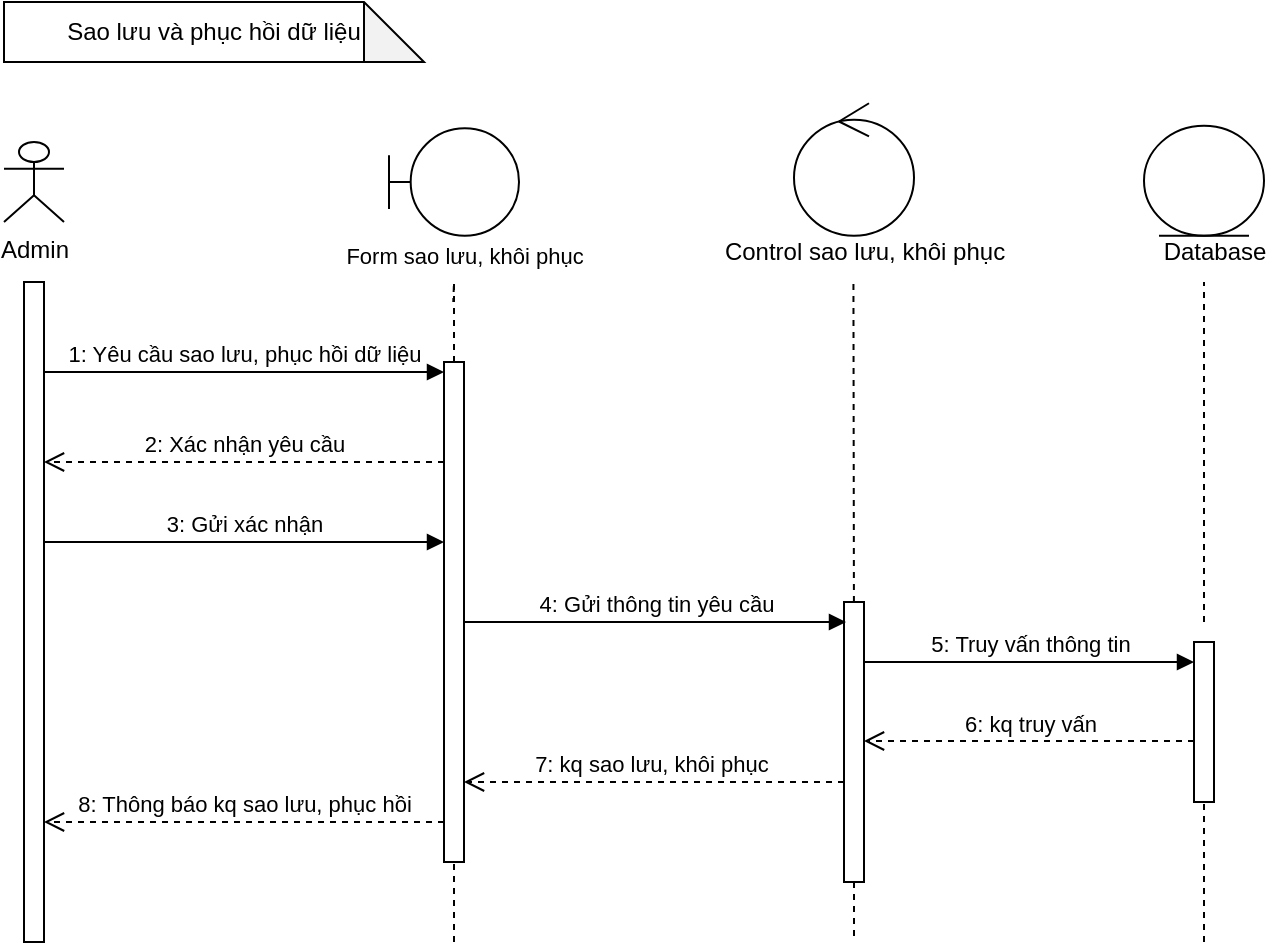 <mxfile version="28.2.1">
  <diagram name="Page-1" id="Zu_V6gvylcjcpr_bEmL2">
    <mxGraphModel dx="1601" dy="823" grid="1" gridSize="10" guides="1" tooltips="1" connect="1" arrows="1" fold="1" page="1" pageScale="1" pageWidth="850" pageHeight="1100" math="0" shadow="0">
      <root>
        <mxCell id="0" />
        <mxCell id="1" parent="0" />
        <mxCell id="Q-3GM2bPJn8w6FGHmfM1-11" value="Sao lưu và phục hồi dữ liệu" style="shape=note;whiteSpace=wrap;html=1;backgroundOutline=1;darkOpacity=0.05;" vertex="1" parent="1">
          <mxGeometry x="80" y="10" width="210" height="30" as="geometry" />
        </mxCell>
        <mxCell id="Q-3GM2bPJn8w6FGHmfM1-12" value="Admin" style="shape=umlActor;verticalLabelPosition=bottom;verticalAlign=top;html=1;outlineConnect=0;" vertex="1" parent="1">
          <mxGeometry x="80" y="80" width="30" height="40" as="geometry" />
        </mxCell>
        <mxCell id="Q-3GM2bPJn8w6FGHmfM1-15" value="" style="shape=umlBoundary;whiteSpace=wrap;html=1;" vertex="1" parent="1">
          <mxGeometry x="272.5" y="73.13" width="65" height="53.75" as="geometry" />
        </mxCell>
        <mxCell id="Q-3GM2bPJn8w6FGHmfM1-19" value="" style="html=1;points=[[0,0,0,0,5],[0,1,0,0,-5],[1,0,0,0,5],[1,1,0,0,-5]];perimeter=orthogonalPerimeter;outlineConnect=0;targetShapes=umlLifeline;portConstraint=eastwest;newEdgeStyle={&quot;curved&quot;:0,&quot;rounded&quot;:0};" vertex="1" parent="1">
          <mxGeometry x="90" y="150" width="10" height="330" as="geometry" />
        </mxCell>
        <mxCell id="Q-3GM2bPJn8w6FGHmfM1-22" value="" style="html=1;points=[[0,0,0,0,5],[0,1,0,0,-5],[1,0,0,0,5],[1,1,0,0,-5]];perimeter=orthogonalPerimeter;outlineConnect=0;targetShapes=umlLifeline;portConstraint=eastwest;newEdgeStyle={&quot;curved&quot;:0,&quot;rounded&quot;:0};" vertex="1" parent="1">
          <mxGeometry x="300" y="190" width="10" height="250" as="geometry" />
        </mxCell>
        <mxCell id="Q-3GM2bPJn8w6FGHmfM1-25" value="" style="html=1;points=[[0,0,0,0,5],[0,1,0,0,-5],[1,0,0,0,5],[1,1,0,0,-5]];perimeter=orthogonalPerimeter;outlineConnect=0;targetShapes=umlLifeline;portConstraint=eastwest;newEdgeStyle={&quot;curved&quot;:0,&quot;rounded&quot;:0};" vertex="1" parent="1">
          <mxGeometry x="500" y="310" width="10" height="140" as="geometry" />
        </mxCell>
        <mxCell id="Q-3GM2bPJn8w6FGHmfM1-26" value="" style="ellipse;shape=umlControl;whiteSpace=wrap;html=1;" vertex="1" parent="1">
          <mxGeometry x="475" y="60.63" width="60" height="66.25" as="geometry" />
        </mxCell>
        <mxCell id="Q-3GM2bPJn8w6FGHmfM1-27" value="" style="ellipse;shape=umlEntity;whiteSpace=wrap;html=1;" vertex="1" parent="1">
          <mxGeometry x="650" y="71.88" width="60" height="55" as="geometry" />
        </mxCell>
        <mxCell id="Q-3GM2bPJn8w6FGHmfM1-28" value="" style="html=1;points=[[0,0,0,0,5],[0,1,0,0,-5],[1,0,0,0,5],[1,1,0,0,-5]];perimeter=orthogonalPerimeter;outlineConnect=0;targetShapes=umlLifeline;portConstraint=eastwest;newEdgeStyle={&quot;curved&quot;:0,&quot;rounded&quot;:0};" vertex="1" parent="1">
          <mxGeometry x="675" y="330" width="10" height="80" as="geometry" />
        </mxCell>
        <mxCell id="Q-3GM2bPJn8w6FGHmfM1-29" value="1: Yêu cầu sao lưu, phục hồi dữ liệu" style="html=1;verticalAlign=bottom;endArrow=block;curved=0;rounded=0;entryX=0;entryY=0;entryDx=0;entryDy=5;entryPerimeter=0;" edge="1" parent="1" source="Q-3GM2bPJn8w6FGHmfM1-19" target="Q-3GM2bPJn8w6FGHmfM1-22">
          <mxGeometry width="80" relative="1" as="geometry">
            <mxPoint x="470" y="380" as="sourcePoint" />
            <mxPoint x="550" y="380" as="targetPoint" />
          </mxGeometry>
        </mxCell>
        <mxCell id="Q-3GM2bPJn8w6FGHmfM1-31" value="2: Xác nhận yêu cầu" style="html=1;verticalAlign=bottom;endArrow=open;dashed=1;endSize=8;curved=0;rounded=0;" edge="1" parent="1">
          <mxGeometry relative="1" as="geometry">
            <mxPoint x="300" y="240" as="sourcePoint" />
            <mxPoint x="100" y="240" as="targetPoint" />
          </mxGeometry>
        </mxCell>
        <mxCell id="Q-3GM2bPJn8w6FGHmfM1-32" value="3: Gửi xác nhận" style="html=1;verticalAlign=bottom;endArrow=block;curved=0;rounded=0;entryX=0;entryY=0.36;entryDx=0;entryDy=0;entryPerimeter=0;" edge="1" parent="1" target="Q-3GM2bPJn8w6FGHmfM1-22">
          <mxGeometry width="80" relative="1" as="geometry">
            <mxPoint x="100" y="280" as="sourcePoint" />
            <mxPoint x="180" y="280" as="targetPoint" />
          </mxGeometry>
        </mxCell>
        <mxCell id="Q-3GM2bPJn8w6FGHmfM1-33" value="8: Thông báo kq sao lưu, phục hồi" style="html=1;verticalAlign=bottom;endArrow=open;dashed=1;endSize=8;curved=0;rounded=0;" edge="1" parent="1">
          <mxGeometry relative="1" as="geometry">
            <mxPoint x="300" y="420" as="sourcePoint" />
            <mxPoint x="100" y="420" as="targetPoint" />
          </mxGeometry>
        </mxCell>
        <mxCell id="Q-3GM2bPJn8w6FGHmfM1-36" value="4: Gửi thông tin yêu cầu" style="html=1;verticalAlign=bottom;endArrow=block;curved=0;rounded=0;" edge="1" parent="1">
          <mxGeometry width="80" relative="1" as="geometry">
            <mxPoint x="310" y="320" as="sourcePoint" />
            <mxPoint x="501" y="320" as="targetPoint" />
          </mxGeometry>
        </mxCell>
        <mxCell id="Q-3GM2bPJn8w6FGHmfM1-37" value="7: kq sao lưu, khôi phục&amp;nbsp;" style="html=1;verticalAlign=bottom;endArrow=open;dashed=1;endSize=8;curved=0;rounded=0;" edge="1" parent="1">
          <mxGeometry relative="1" as="geometry">
            <mxPoint x="500" y="400" as="sourcePoint" />
            <mxPoint x="310" y="400" as="targetPoint" />
          </mxGeometry>
        </mxCell>
        <mxCell id="Q-3GM2bPJn8w6FGHmfM1-38" value="5: Truy vấn thông tin" style="html=1;verticalAlign=bottom;endArrow=block;curved=0;rounded=0;" edge="1" parent="1" target="Q-3GM2bPJn8w6FGHmfM1-28">
          <mxGeometry width="80" relative="1" as="geometry">
            <mxPoint x="510" y="340" as="sourcePoint" />
            <mxPoint x="590" y="340" as="targetPoint" />
          </mxGeometry>
        </mxCell>
        <mxCell id="Q-3GM2bPJn8w6FGHmfM1-39" value="6: kq truy vấn" style="html=1;verticalAlign=bottom;endArrow=open;dashed=1;endSize=8;curved=0;rounded=0;" edge="1" parent="1" target="Q-3GM2bPJn8w6FGHmfM1-25">
          <mxGeometry relative="1" as="geometry">
            <mxPoint x="675" y="379.5" as="sourcePoint" />
            <mxPoint x="595" y="379.5" as="targetPoint" />
          </mxGeometry>
        </mxCell>
        <mxCell id="Q-3GM2bPJn8w6FGHmfM1-42" value="" style="endArrow=none;dashed=1;html=1;rounded=0;" edge="1" parent="1" source="Q-3GM2bPJn8w6FGHmfM1-22">
          <mxGeometry width="50" height="50" relative="1" as="geometry">
            <mxPoint x="305" y="180" as="sourcePoint" />
            <mxPoint x="304.64" y="160" as="targetPoint" />
            <Array as="points">
              <mxPoint x="305" y="150" />
            </Array>
          </mxGeometry>
        </mxCell>
        <mxCell id="Q-3GM2bPJn8w6FGHmfM1-49" value="Form sao lưu, khôi phục" style="edgeLabel;html=1;align=center;verticalAlign=middle;resizable=0;points=[];" vertex="1" connectable="0" parent="Q-3GM2bPJn8w6FGHmfM1-42">
          <mxGeometry x="0.294" relative="1" as="geometry">
            <mxPoint x="5" y="-21" as="offset" />
          </mxGeometry>
        </mxCell>
        <mxCell id="Q-3GM2bPJn8w6FGHmfM1-43" value="" style="endArrow=none;dashed=1;html=1;rounded=0;" edge="1" parent="1" target="Q-3GM2bPJn8w6FGHmfM1-28">
          <mxGeometry width="50" height="50" relative="1" as="geometry">
            <mxPoint x="680" y="480" as="sourcePoint" />
            <mxPoint x="540" y="360" as="targetPoint" />
          </mxGeometry>
        </mxCell>
        <mxCell id="Q-3GM2bPJn8w6FGHmfM1-44" value="" style="endArrow=none;dashed=1;html=1;rounded=0;" edge="1" parent="1">
          <mxGeometry width="50" height="50" relative="1" as="geometry">
            <mxPoint x="680" y="320" as="sourcePoint" />
            <mxPoint x="680" y="150" as="targetPoint" />
          </mxGeometry>
        </mxCell>
        <mxCell id="Q-3GM2bPJn8w6FGHmfM1-45" value="" style="endArrow=none;dashed=1;html=1;rounded=0;" edge="1" parent="1" source="Q-3GM2bPJn8w6FGHmfM1-25">
          <mxGeometry width="50" height="50" relative="1" as="geometry">
            <mxPoint x="490" y="410" as="sourcePoint" />
            <mxPoint x="505" y="480" as="targetPoint" />
          </mxGeometry>
        </mxCell>
        <mxCell id="Q-3GM2bPJn8w6FGHmfM1-46" value="" style="endArrow=none;dashed=1;html=1;rounded=0;entryX=0.467;entryY=1.015;entryDx=0;entryDy=0;entryPerimeter=0;" edge="1" parent="1" target="Q-3GM2bPJn8w6FGHmfM1-52">
          <mxGeometry width="50" height="50" relative="1" as="geometry">
            <mxPoint x="504.96" y="310" as="sourcePoint" />
            <mxPoint x="504.96" y="136.178" as="targetPoint" />
          </mxGeometry>
        </mxCell>
        <mxCell id="Q-3GM2bPJn8w6FGHmfM1-47" value="" style="endArrow=none;dashed=1;html=1;rounded=0;" edge="1" parent="1" target="Q-3GM2bPJn8w6FGHmfM1-22">
          <mxGeometry width="50" height="50" relative="1" as="geometry">
            <mxPoint x="305" y="480" as="sourcePoint" />
            <mxPoint x="540" y="360" as="targetPoint" />
          </mxGeometry>
        </mxCell>
        <mxCell id="Q-3GM2bPJn8w6FGHmfM1-52" value="Control sao lưu, khôi phục" style="text;html=1;align=center;verticalAlign=middle;resizable=0;points=[];autosize=1;strokeColor=none;fillColor=none;" vertex="1" parent="1">
          <mxGeometry x="430" y="120" width="160" height="30" as="geometry" />
        </mxCell>
        <mxCell id="Q-3GM2bPJn8w6FGHmfM1-53" value="Database" style="text;html=1;align=center;verticalAlign=middle;resizable=0;points=[];autosize=1;strokeColor=none;fillColor=none;" vertex="1" parent="1">
          <mxGeometry x="650" y="120" width="70" height="30" as="geometry" />
        </mxCell>
      </root>
    </mxGraphModel>
  </diagram>
</mxfile>
